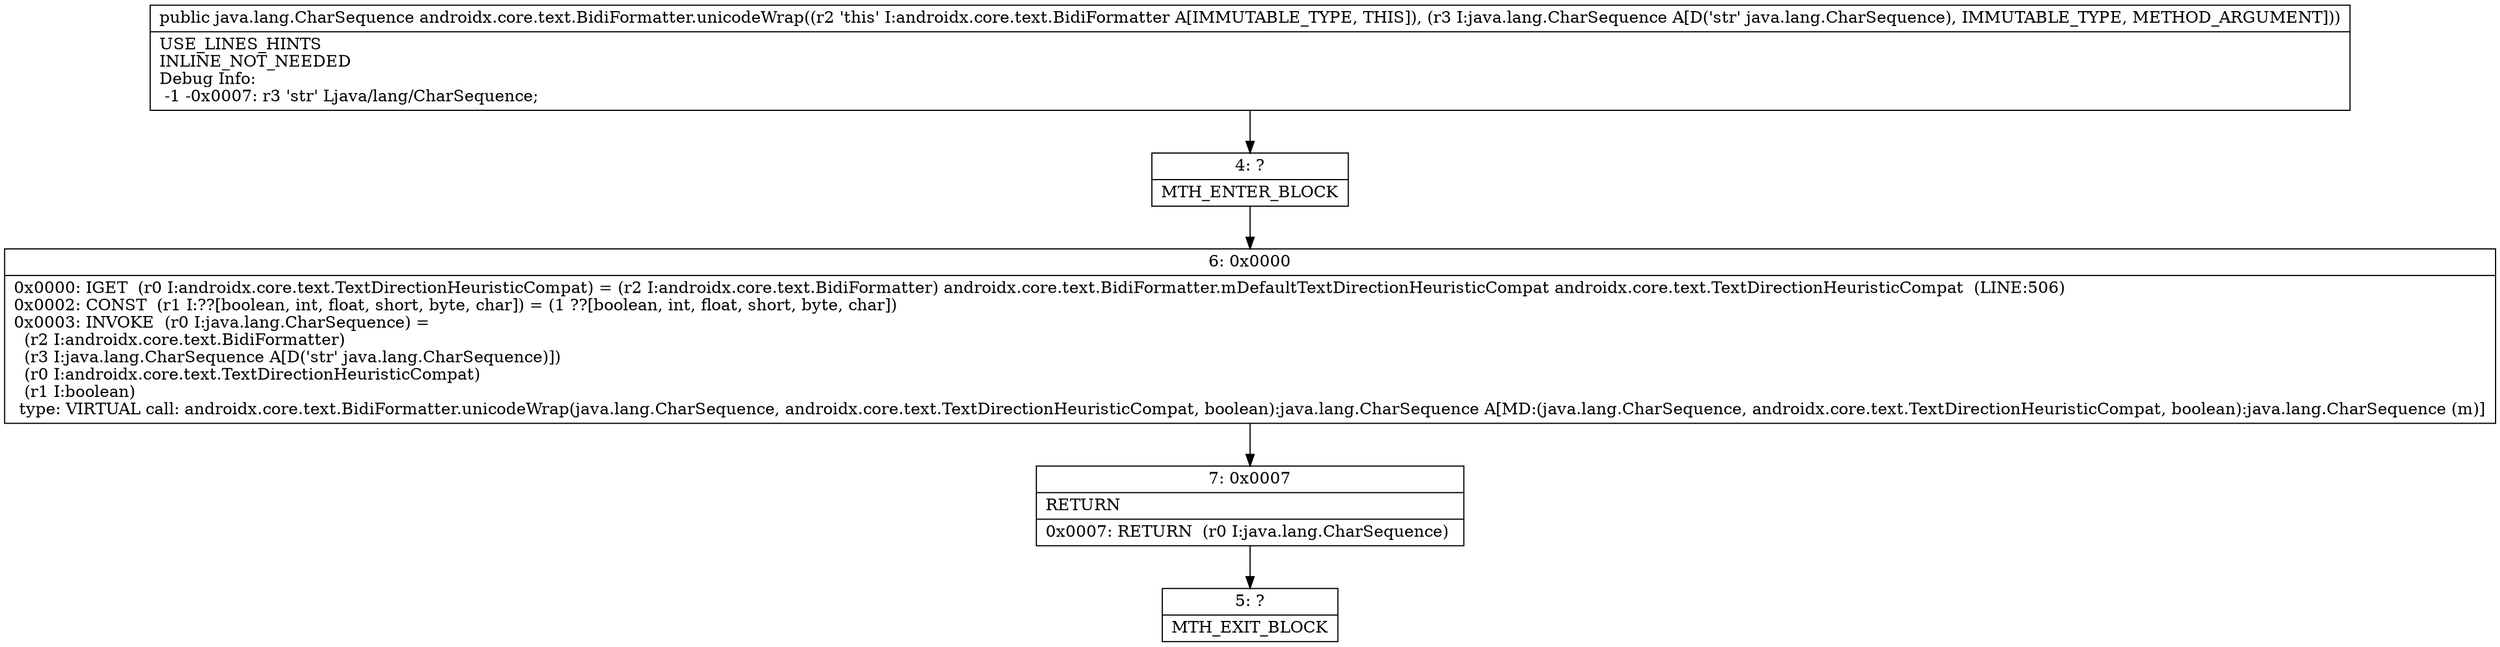 digraph "CFG forandroidx.core.text.BidiFormatter.unicodeWrap(Ljava\/lang\/CharSequence;)Ljava\/lang\/CharSequence;" {
Node_4 [shape=record,label="{4\:\ ?|MTH_ENTER_BLOCK\l}"];
Node_6 [shape=record,label="{6\:\ 0x0000|0x0000: IGET  (r0 I:androidx.core.text.TextDirectionHeuristicCompat) = (r2 I:androidx.core.text.BidiFormatter) androidx.core.text.BidiFormatter.mDefaultTextDirectionHeuristicCompat androidx.core.text.TextDirectionHeuristicCompat  (LINE:506)\l0x0002: CONST  (r1 I:??[boolean, int, float, short, byte, char]) = (1 ??[boolean, int, float, short, byte, char]) \l0x0003: INVOKE  (r0 I:java.lang.CharSequence) = \l  (r2 I:androidx.core.text.BidiFormatter)\l  (r3 I:java.lang.CharSequence A[D('str' java.lang.CharSequence)])\l  (r0 I:androidx.core.text.TextDirectionHeuristicCompat)\l  (r1 I:boolean)\l type: VIRTUAL call: androidx.core.text.BidiFormatter.unicodeWrap(java.lang.CharSequence, androidx.core.text.TextDirectionHeuristicCompat, boolean):java.lang.CharSequence A[MD:(java.lang.CharSequence, androidx.core.text.TextDirectionHeuristicCompat, boolean):java.lang.CharSequence (m)]\l}"];
Node_7 [shape=record,label="{7\:\ 0x0007|RETURN\l|0x0007: RETURN  (r0 I:java.lang.CharSequence) \l}"];
Node_5 [shape=record,label="{5\:\ ?|MTH_EXIT_BLOCK\l}"];
MethodNode[shape=record,label="{public java.lang.CharSequence androidx.core.text.BidiFormatter.unicodeWrap((r2 'this' I:androidx.core.text.BidiFormatter A[IMMUTABLE_TYPE, THIS]), (r3 I:java.lang.CharSequence A[D('str' java.lang.CharSequence), IMMUTABLE_TYPE, METHOD_ARGUMENT]))  | USE_LINES_HINTS\lINLINE_NOT_NEEDED\lDebug Info:\l  \-1 \-0x0007: r3 'str' Ljava\/lang\/CharSequence;\l}"];
MethodNode -> Node_4;Node_4 -> Node_6;
Node_6 -> Node_7;
Node_7 -> Node_5;
}

